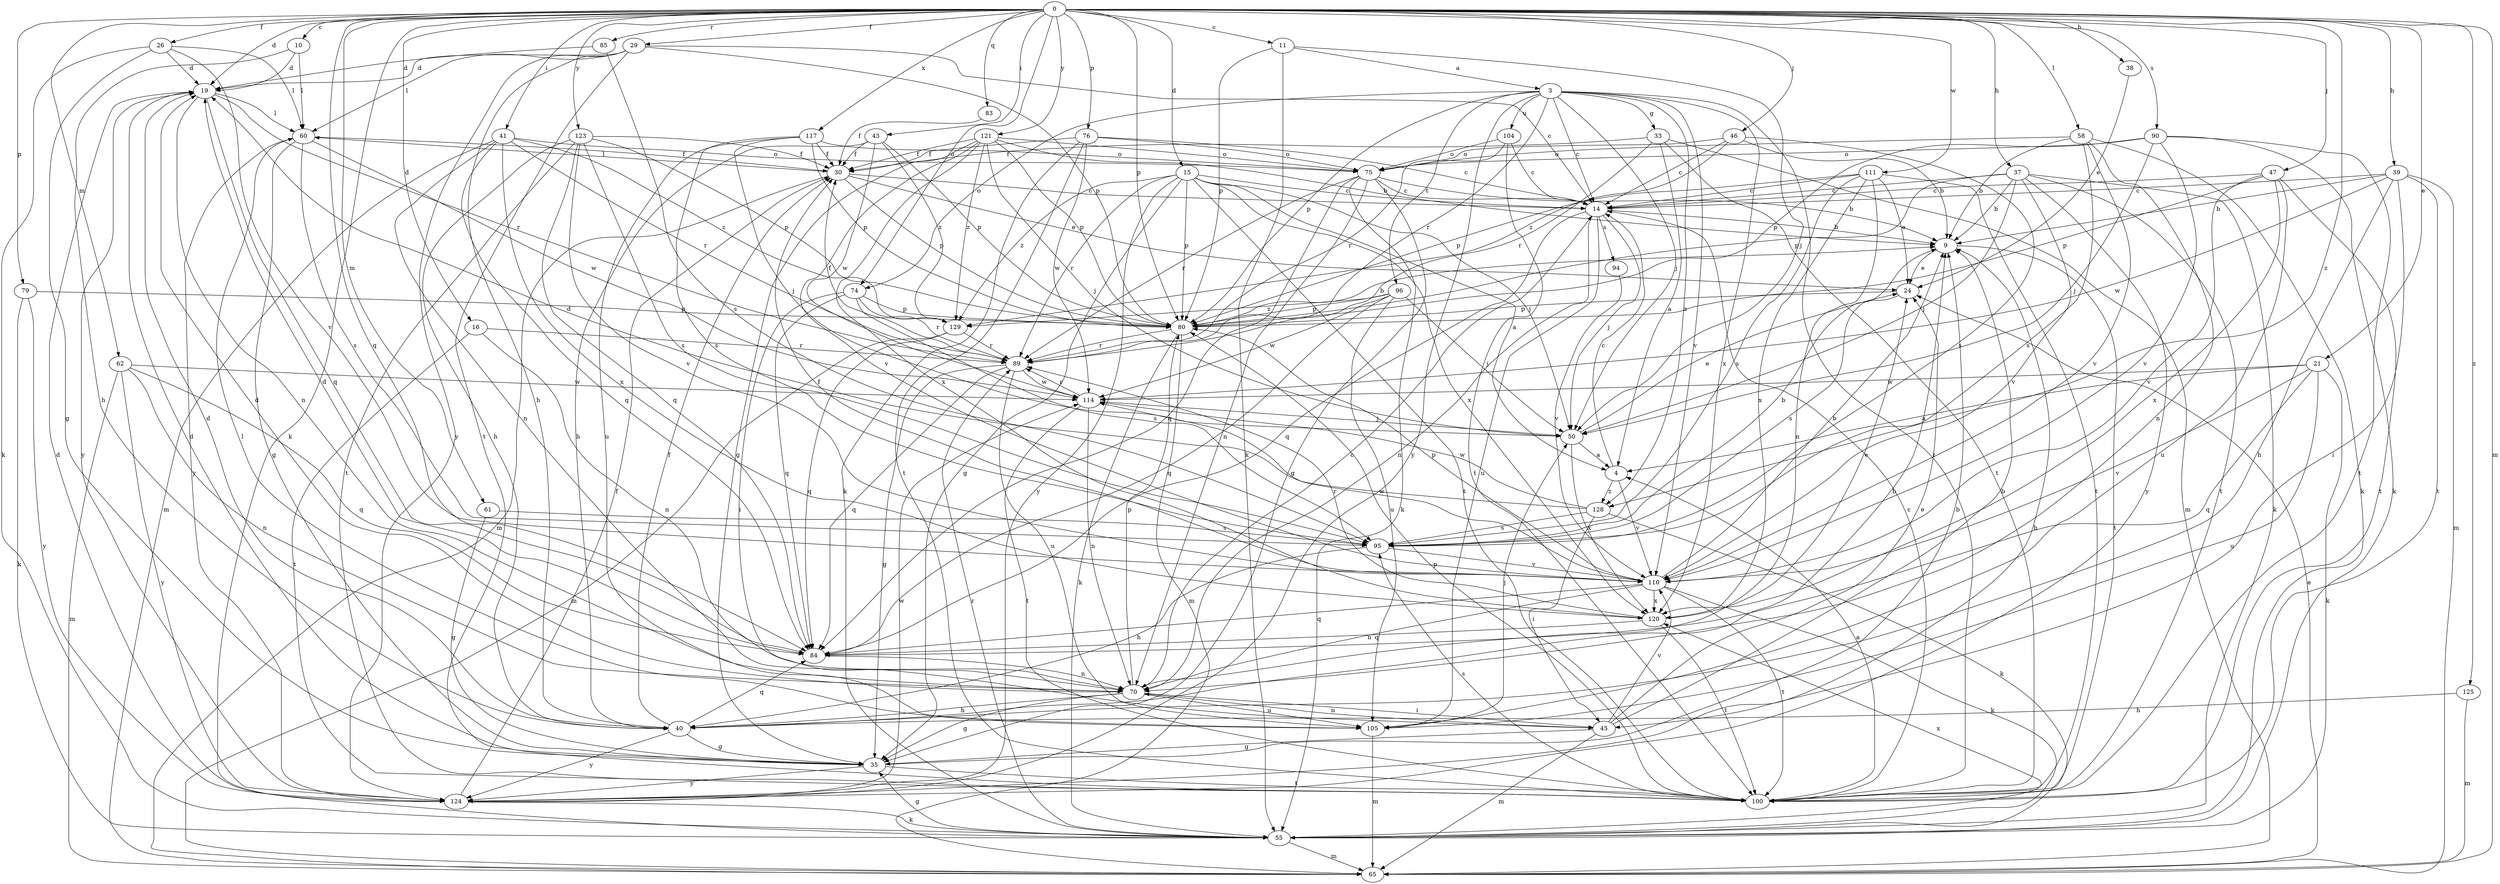 strict digraph  {
0;
3;
4;
9;
10;
11;
14;
15;
16;
19;
21;
24;
26;
29;
30;
33;
35;
37;
38;
39;
40;
41;
43;
45;
46;
47;
50;
55;
58;
60;
61;
62;
65;
70;
74;
75;
76;
79;
80;
83;
84;
85;
89;
90;
94;
95;
96;
100;
104;
105;
110;
111;
114;
117;
120;
121;
123;
124;
125;
128;
129;
0 -> 10  [label=c];
0 -> 11  [label=c];
0 -> 15  [label=d];
0 -> 16  [label=d];
0 -> 19  [label=d];
0 -> 21  [label=e];
0 -> 26  [label=f];
0 -> 29  [label=f];
0 -> 37  [label=h];
0 -> 38  [label=h];
0 -> 39  [label=h];
0 -> 41  [label=i];
0 -> 43  [label=i];
0 -> 46  [label=j];
0 -> 47  [label=j];
0 -> 55  [label=k];
0 -> 58  [label=l];
0 -> 61  [label=m];
0 -> 62  [label=m];
0 -> 65  [label=m];
0 -> 74  [label=o];
0 -> 76  [label=p];
0 -> 79  [label=p];
0 -> 80  [label=p];
0 -> 83  [label=q];
0 -> 84  [label=q];
0 -> 85  [label=r];
0 -> 90  [label=s];
0 -> 111  [label=w];
0 -> 117  [label=x];
0 -> 121  [label=y];
0 -> 123  [label=y];
0 -> 125  [label=z];
0 -> 128  [label=z];
3 -> 14  [label=c];
3 -> 33  [label=g];
3 -> 50  [label=j];
3 -> 74  [label=o];
3 -> 80  [label=p];
3 -> 89  [label=r];
3 -> 96  [label=t];
3 -> 100  [label=t];
3 -> 104  [label=u];
3 -> 110  [label=v];
3 -> 120  [label=x];
3 -> 124  [label=y];
3 -> 128  [label=z];
4 -> 14  [label=c];
4 -> 110  [label=v];
4 -> 128  [label=z];
9 -> 24  [label=e];
9 -> 100  [label=t];
10 -> 19  [label=d];
10 -> 40  [label=h];
10 -> 60  [label=l];
11 -> 3  [label=a];
11 -> 50  [label=j];
11 -> 55  [label=k];
11 -> 80  [label=p];
14 -> 9  [label=b];
14 -> 50  [label=j];
14 -> 70  [label=n];
14 -> 84  [label=q];
14 -> 94  [label=s];
14 -> 105  [label=u];
15 -> 4  [label=a];
15 -> 14  [label=c];
15 -> 35  [label=g];
15 -> 50  [label=j];
15 -> 80  [label=p];
15 -> 89  [label=r];
15 -> 100  [label=t];
15 -> 120  [label=x];
15 -> 124  [label=y];
15 -> 129  [label=z];
16 -> 70  [label=n];
16 -> 89  [label=r];
16 -> 100  [label=t];
19 -> 60  [label=l];
19 -> 70  [label=n];
19 -> 84  [label=q];
19 -> 89  [label=r];
19 -> 124  [label=y];
21 -> 4  [label=a];
21 -> 55  [label=k];
21 -> 84  [label=q];
21 -> 105  [label=u];
21 -> 110  [label=v];
21 -> 114  [label=w];
24 -> 80  [label=p];
24 -> 95  [label=s];
26 -> 19  [label=d];
26 -> 35  [label=g];
26 -> 55  [label=k];
26 -> 60  [label=l];
26 -> 110  [label=v];
29 -> 14  [label=c];
29 -> 19  [label=d];
29 -> 40  [label=h];
29 -> 60  [label=l];
29 -> 80  [label=p];
29 -> 100  [label=t];
29 -> 124  [label=y];
30 -> 14  [label=c];
30 -> 24  [label=e];
30 -> 60  [label=l];
30 -> 65  [label=m];
30 -> 80  [label=p];
33 -> 4  [label=a];
33 -> 30  [label=f];
33 -> 65  [label=m];
33 -> 89  [label=r];
33 -> 100  [label=t];
35 -> 9  [label=b];
35 -> 19  [label=d];
35 -> 100  [label=t];
35 -> 124  [label=y];
37 -> 9  [label=b];
37 -> 14  [label=c];
37 -> 50  [label=j];
37 -> 55  [label=k];
37 -> 80  [label=p];
37 -> 100  [label=t];
37 -> 110  [label=v];
37 -> 124  [label=y];
38 -> 24  [label=e];
39 -> 9  [label=b];
39 -> 14  [label=c];
39 -> 40  [label=h];
39 -> 45  [label=i];
39 -> 65  [label=m];
39 -> 100  [label=t];
39 -> 114  [label=w];
40 -> 9  [label=b];
40 -> 19  [label=d];
40 -> 30  [label=f];
40 -> 35  [label=g];
40 -> 84  [label=q];
40 -> 124  [label=y];
41 -> 65  [label=m];
41 -> 70  [label=n];
41 -> 75  [label=o];
41 -> 84  [label=q];
41 -> 89  [label=r];
41 -> 120  [label=x];
41 -> 129  [label=z];
43 -> 30  [label=f];
43 -> 40  [label=h];
43 -> 80  [label=p];
43 -> 114  [label=w];
43 -> 129  [label=z];
45 -> 9  [label=b];
45 -> 24  [label=e];
45 -> 35  [label=g];
45 -> 65  [label=m];
45 -> 70  [label=n];
45 -> 110  [label=v];
46 -> 9  [label=b];
46 -> 14  [label=c];
46 -> 75  [label=o];
46 -> 95  [label=s];
46 -> 129  [label=z];
47 -> 14  [label=c];
47 -> 80  [label=p];
47 -> 100  [label=t];
47 -> 105  [label=u];
47 -> 110  [label=v];
47 -> 120  [label=x];
50 -> 4  [label=a];
50 -> 24  [label=e];
50 -> 120  [label=x];
55 -> 35  [label=g];
55 -> 65  [label=m];
55 -> 89  [label=r];
55 -> 120  [label=x];
58 -> 9  [label=b];
58 -> 55  [label=k];
58 -> 70  [label=n];
58 -> 75  [label=o];
58 -> 95  [label=s];
58 -> 110  [label=v];
60 -> 30  [label=f];
60 -> 35  [label=g];
60 -> 95  [label=s];
60 -> 114  [label=w];
60 -> 124  [label=y];
61 -> 35  [label=g];
61 -> 95  [label=s];
62 -> 65  [label=m];
62 -> 70  [label=n];
62 -> 84  [label=q];
62 -> 114  [label=w];
62 -> 124  [label=y];
65 -> 24  [label=e];
70 -> 14  [label=c];
70 -> 19  [label=d];
70 -> 35  [label=g];
70 -> 40  [label=h];
70 -> 45  [label=i];
70 -> 80  [label=p];
70 -> 105  [label=u];
74 -> 45  [label=i];
74 -> 80  [label=p];
74 -> 84  [label=q];
74 -> 89  [label=r];
74 -> 95  [label=s];
75 -> 9  [label=b];
75 -> 14  [label=c];
75 -> 35  [label=g];
75 -> 55  [label=k];
75 -> 70  [label=n];
75 -> 84  [label=q];
75 -> 89  [label=r];
76 -> 14  [label=c];
76 -> 30  [label=f];
76 -> 55  [label=k];
76 -> 75  [label=o];
76 -> 100  [label=t];
76 -> 114  [label=w];
79 -> 55  [label=k];
79 -> 80  [label=p];
79 -> 124  [label=y];
80 -> 9  [label=b];
80 -> 55  [label=k];
80 -> 65  [label=m];
80 -> 89  [label=r];
83 -> 30  [label=f];
84 -> 19  [label=d];
84 -> 70  [label=n];
85 -> 19  [label=d];
85 -> 95  [label=s];
89 -> 30  [label=f];
89 -> 35  [label=g];
89 -> 84  [label=q];
89 -> 105  [label=u];
89 -> 114  [label=w];
90 -> 50  [label=j];
90 -> 55  [label=k];
90 -> 75  [label=o];
90 -> 80  [label=p];
90 -> 100  [label=t];
90 -> 110  [label=v];
94 -> 110  [label=v];
95 -> 9  [label=b];
95 -> 40  [label=h];
95 -> 110  [label=v];
96 -> 50  [label=j];
96 -> 80  [label=p];
96 -> 84  [label=q];
96 -> 105  [label=u];
96 -> 114  [label=w];
96 -> 129  [label=z];
100 -> 4  [label=a];
100 -> 14  [label=c];
100 -> 80  [label=p];
100 -> 95  [label=s];
104 -> 14  [label=c];
104 -> 75  [label=o];
104 -> 89  [label=r];
104 -> 100  [label=t];
105 -> 50  [label=j];
105 -> 60  [label=l];
105 -> 65  [label=m];
110 -> 9  [label=b];
110 -> 30  [label=f];
110 -> 55  [label=k];
110 -> 70  [label=n];
110 -> 80  [label=p];
110 -> 84  [label=q];
110 -> 100  [label=t];
110 -> 114  [label=w];
110 -> 120  [label=x];
111 -> 14  [label=c];
111 -> 24  [label=e];
111 -> 70  [label=n];
111 -> 80  [label=p];
111 -> 95  [label=s];
111 -> 100  [label=t];
111 -> 120  [label=x];
114 -> 50  [label=j];
114 -> 70  [label=n];
114 -> 89  [label=r];
114 -> 100  [label=t];
117 -> 30  [label=f];
117 -> 50  [label=j];
117 -> 75  [label=o];
117 -> 80  [label=p];
117 -> 95  [label=s];
117 -> 105  [label=u];
120 -> 24  [label=e];
120 -> 84  [label=q];
120 -> 89  [label=r];
120 -> 100  [label=t];
121 -> 9  [label=b];
121 -> 30  [label=f];
121 -> 35  [label=g];
121 -> 50  [label=j];
121 -> 75  [label=o];
121 -> 80  [label=p];
121 -> 110  [label=v];
121 -> 120  [label=x];
121 -> 129  [label=z];
123 -> 30  [label=f];
123 -> 40  [label=h];
123 -> 80  [label=p];
123 -> 84  [label=q];
123 -> 95  [label=s];
123 -> 100  [label=t];
123 -> 110  [label=v];
124 -> 9  [label=b];
124 -> 19  [label=d];
124 -> 30  [label=f];
124 -> 55  [label=k];
124 -> 114  [label=w];
125 -> 40  [label=h];
125 -> 65  [label=m];
128 -> 19  [label=d];
128 -> 45  [label=i];
128 -> 55  [label=k];
128 -> 95  [label=s];
128 -> 114  [label=w];
129 -> 65  [label=m];
129 -> 84  [label=q];
129 -> 89  [label=r];
}
